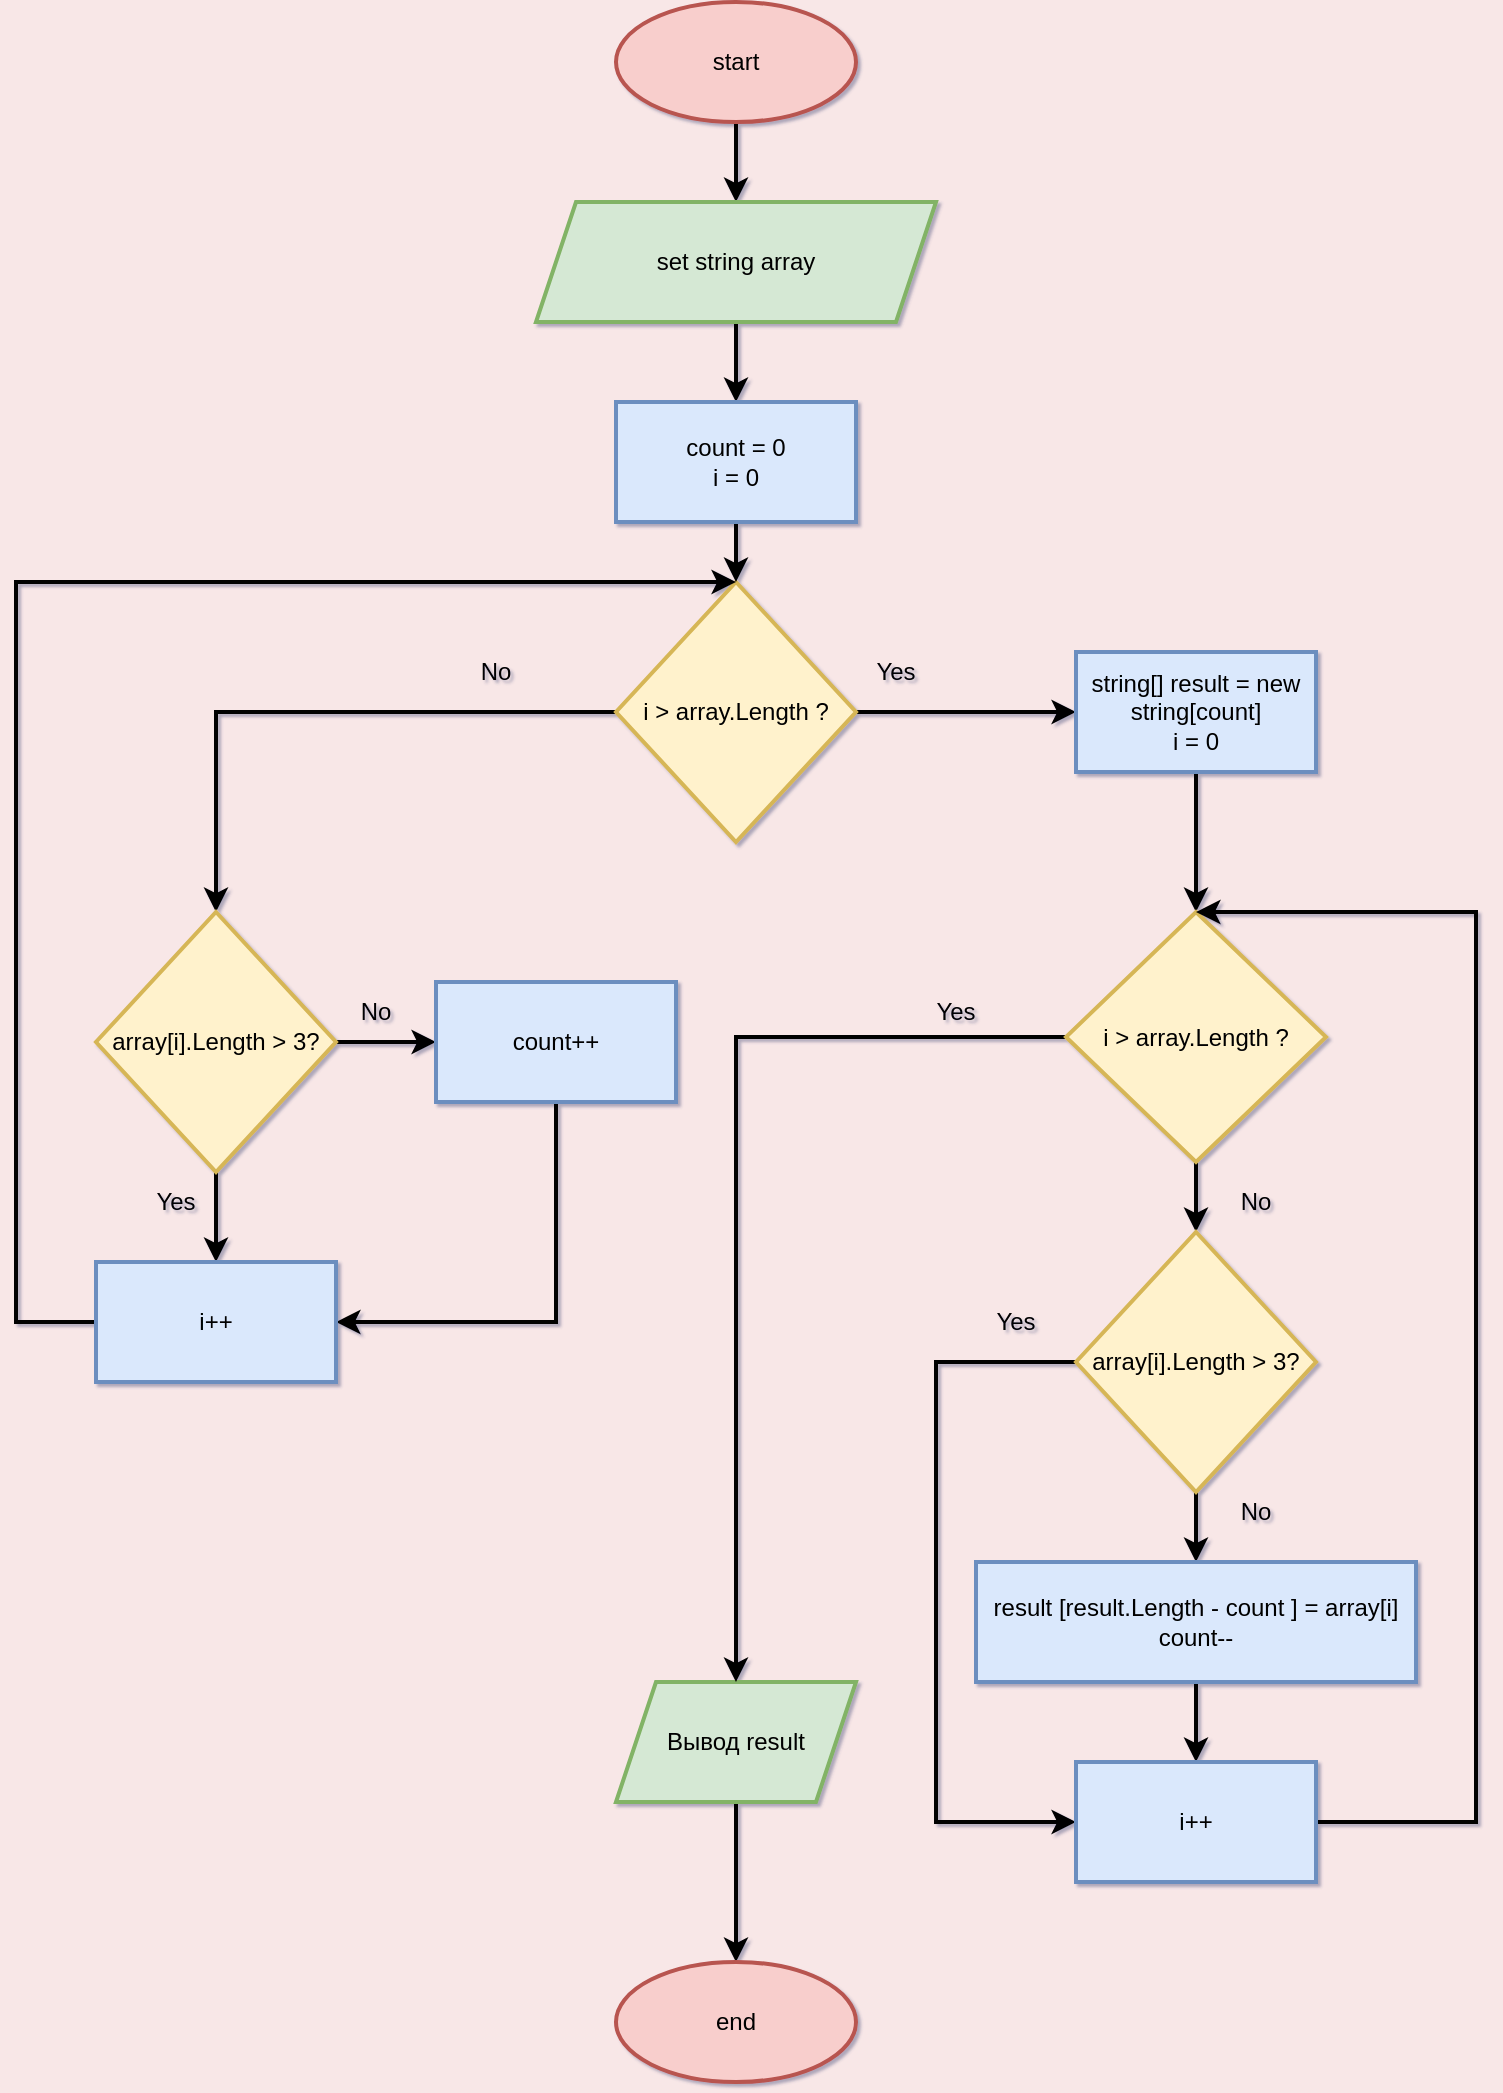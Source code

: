<mxfile version="16.5.1" type="device"><diagram id="Mbms43jZ40cxTjgrD5qh" name="Page-1"><mxGraphModel dx="1673" dy="1159" grid="1" gridSize="10" guides="1" tooltips="1" connect="1" arrows="1" fold="1" page="1" pageScale="1" pageWidth="1169" pageHeight="1654" background="#F8E7E7" math="0" shadow="1"><root><mxCell id="0"/><mxCell id="1" parent="0"/><mxCell id="27WwXomz8d9M7en5tvSo-1" style="edgeStyle=orthogonalEdgeStyle;rounded=0;orthogonalLoop=1;jettySize=auto;html=1;strokeWidth=2;" parent="1" source="27WwXomz8d9M7en5tvSo-2" target="27WwXomz8d9M7en5tvSo-4" edge="1"><mxGeometry relative="1" as="geometry"/></mxCell><mxCell id="27WwXomz8d9M7en5tvSo-2" value="start" style="ellipse;whiteSpace=wrap;html=1;strokeWidth=2;fillColor=#f8cecc;strokeColor=#b85450;" parent="1" vertex="1"><mxGeometry x="800" y="520" width="120" height="60" as="geometry"/></mxCell><mxCell id="27WwXomz8d9M7en5tvSo-3" value="" style="edgeStyle=orthogonalEdgeStyle;rounded=0;orthogonalLoop=1;jettySize=auto;html=1;strokeWidth=2;" parent="1" source="27WwXomz8d9M7en5tvSo-4" target="27WwXomz8d9M7en5tvSo-9" edge="1"><mxGeometry relative="1" as="geometry"/></mxCell><mxCell id="27WwXomz8d9M7en5tvSo-4" value="set string array" style="shape=parallelogram;perimeter=parallelogramPerimeter;whiteSpace=wrap;html=1;fixedSize=1;strokeWidth=2;fillColor=#d5e8d4;strokeColor=#82b366;" parent="1" vertex="1"><mxGeometry x="760" y="620" width="200" height="60" as="geometry"/></mxCell><mxCell id="27WwXomz8d9M7en5tvSo-5" value="" style="edgeStyle=orthogonalEdgeStyle;rounded=0;orthogonalLoop=1;jettySize=auto;html=1;strokeWidth=2;" parent="1" source="27WwXomz8d9M7en5tvSo-7" target="27WwXomz8d9M7en5tvSo-21" edge="1"><mxGeometry relative="1" as="geometry"/></mxCell><mxCell id="27WwXomz8d9M7en5tvSo-6" style="edgeStyle=orthogonalEdgeStyle;rounded=0;orthogonalLoop=1;jettySize=auto;html=1;exitX=0;exitY=0.5;exitDx=0;exitDy=0;entryX=0.5;entryY=0;entryDx=0;entryDy=0;strokeWidth=2;" parent="1" source="27WwXomz8d9M7en5tvSo-7" target="27WwXomz8d9M7en5tvSo-13" edge="1"><mxGeometry relative="1" as="geometry"/></mxCell><mxCell id="27WwXomz8d9M7en5tvSo-7" value="i &amp;gt; array.Length ?" style="rhombus;whiteSpace=wrap;html=1;strokeWidth=2;fillColor=#fff2cc;strokeColor=#d6b656;" parent="1" vertex="1"><mxGeometry x="800" y="810" width="120" height="130" as="geometry"/></mxCell><mxCell id="27WwXomz8d9M7en5tvSo-8" value="" style="edgeStyle=orthogonalEdgeStyle;rounded=0;orthogonalLoop=1;jettySize=auto;html=1;strokeWidth=2;" parent="1" source="27WwXomz8d9M7en5tvSo-9" target="27WwXomz8d9M7en5tvSo-7" edge="1"><mxGeometry relative="1" as="geometry"/></mxCell><mxCell id="27WwXomz8d9M7en5tvSo-9" value="count = 0&lt;br&gt;i = 0" style="rounded=0;whiteSpace=wrap;html=1;strokeWidth=2;fillColor=#dae8fc;strokeColor=#6c8ebf;" parent="1" vertex="1"><mxGeometry x="800" y="720" width="120" height="60" as="geometry"/></mxCell><mxCell id="27WwXomz8d9M7en5tvSo-10" value="No" style="text;html=1;strokeColor=none;fillColor=none;align=center;verticalAlign=middle;whiteSpace=wrap;rounded=0;strokeWidth=2;" parent="1" vertex="1"><mxGeometry x="710" y="840" width="60" height="30" as="geometry"/></mxCell><mxCell id="27WwXomz8d9M7en5tvSo-11" style="edgeStyle=orthogonalEdgeStyle;rounded=0;orthogonalLoop=1;jettySize=auto;html=1;entryX=0;entryY=0.5;entryDx=0;entryDy=0;strokeWidth=2;" parent="1" source="27WwXomz8d9M7en5tvSo-13" target="27WwXomz8d9M7en5tvSo-15" edge="1"><mxGeometry relative="1" as="geometry"/></mxCell><mxCell id="27WwXomz8d9M7en5tvSo-12" style="edgeStyle=orthogonalEdgeStyle;rounded=0;orthogonalLoop=1;jettySize=auto;html=1;exitX=0.5;exitY=1;exitDx=0;exitDy=0;strokeWidth=2;" parent="1" source="27WwXomz8d9M7en5tvSo-13" target="27WwXomz8d9M7en5tvSo-26" edge="1"><mxGeometry relative="1" as="geometry"/></mxCell><mxCell id="27WwXomz8d9M7en5tvSo-13" value="array[i].Length &amp;gt; 3?" style="rhombus;whiteSpace=wrap;html=1;strokeWidth=2;fillColor=#fff2cc;strokeColor=#d6b656;" parent="1" vertex="1"><mxGeometry x="540" y="975" width="120" height="130" as="geometry"/></mxCell><mxCell id="27WwXomz8d9M7en5tvSo-14" style="edgeStyle=orthogonalEdgeStyle;rounded=0;orthogonalLoop=1;jettySize=auto;html=1;exitX=0.5;exitY=1;exitDx=0;exitDy=0;entryX=1;entryY=0.5;entryDx=0;entryDy=0;strokeWidth=2;" parent="1" source="27WwXomz8d9M7en5tvSo-15" target="27WwXomz8d9M7en5tvSo-26" edge="1"><mxGeometry relative="1" as="geometry"/></mxCell><mxCell id="27WwXomz8d9M7en5tvSo-15" value="count++" style="whiteSpace=wrap;html=1;strokeWidth=2;fillColor=#dae8fc;strokeColor=#6c8ebf;" parent="1" vertex="1"><mxGeometry x="710" y="1010" width="120" height="60" as="geometry"/></mxCell><mxCell id="27WwXomz8d9M7en5tvSo-16" value="No" style="text;html=1;strokeColor=none;fillColor=none;align=center;verticalAlign=middle;whiteSpace=wrap;rounded=0;strokeWidth=2;" parent="1" vertex="1"><mxGeometry x="650" y="1010" width="60" height="30" as="geometry"/></mxCell><mxCell id="27WwXomz8d9M7en5tvSo-17" value="" style="edgeStyle=orthogonalEdgeStyle;rounded=0;orthogonalLoop=1;jettySize=auto;html=1;strokeWidth=2;" parent="1" source="27WwXomz8d9M7en5tvSo-18" target="27WwXomz8d9M7en5tvSo-19" edge="1"><mxGeometry relative="1" as="geometry"/></mxCell><mxCell id="27WwXomz8d9M7en5tvSo-18" value="Вывод result" style="shape=parallelogram;perimeter=parallelogramPerimeter;whiteSpace=wrap;html=1;fixedSize=1;strokeWidth=2;fillColor=#d5e8d4;strokeColor=#82b366;" parent="1" vertex="1"><mxGeometry x="800" y="1360" width="120" height="60" as="geometry"/></mxCell><mxCell id="27WwXomz8d9M7en5tvSo-19" value="end" style="ellipse;whiteSpace=wrap;html=1;fillColor=#f8cecc;strokeColor=#b85450;strokeWidth=2;" parent="1" vertex="1"><mxGeometry x="800" y="1500" width="120" height="60" as="geometry"/></mxCell><mxCell id="27WwXomz8d9M7en5tvSo-20" value="" style="edgeStyle=orthogonalEdgeStyle;rounded=0;orthogonalLoop=1;jettySize=auto;html=1;strokeWidth=2;" parent="1" source="27WwXomz8d9M7en5tvSo-21" target="27WwXomz8d9M7en5tvSo-24" edge="1"><mxGeometry relative="1" as="geometry"/></mxCell><mxCell id="27WwXomz8d9M7en5tvSo-21" value="string[] result = new string[count]&lt;br&gt;i = 0" style="whiteSpace=wrap;html=1;strokeWidth=2;fillColor=#dae8fc;strokeColor=#6c8ebf;" parent="1" vertex="1"><mxGeometry x="1030" y="845" width="120" height="60" as="geometry"/></mxCell><mxCell id="27WwXomz8d9M7en5tvSo-22" style="edgeStyle=orthogonalEdgeStyle;rounded=0;orthogonalLoop=1;jettySize=auto;html=1;strokeWidth=2;" parent="1" source="27WwXomz8d9M7en5tvSo-24" target="27WwXomz8d9M7en5tvSo-18" edge="1"><mxGeometry relative="1" as="geometry"/></mxCell><mxCell id="27WwXomz8d9M7en5tvSo-23" style="edgeStyle=orthogonalEdgeStyle;rounded=0;orthogonalLoop=1;jettySize=auto;html=1;exitX=0.5;exitY=1;exitDx=0;exitDy=0;strokeWidth=2;" parent="1" source="27WwXomz8d9M7en5tvSo-24" target="27WwXomz8d9M7en5tvSo-32" edge="1"><mxGeometry relative="1" as="geometry"/></mxCell><mxCell id="27WwXomz8d9M7en5tvSo-24" value="&lt;span&gt;i &amp;gt; array.Length ?&lt;/span&gt;" style="rhombus;whiteSpace=wrap;html=1;strokeWidth=2;fillColor=#fff2cc;strokeColor=#d6b656;" parent="1" vertex="1"><mxGeometry x="1025" y="975" width="130" height="125" as="geometry"/></mxCell><mxCell id="27WwXomz8d9M7en5tvSo-25" style="edgeStyle=orthogonalEdgeStyle;rounded=0;orthogonalLoop=1;jettySize=auto;html=1;entryX=0.5;entryY=0;entryDx=0;entryDy=0;strokeWidth=2;" parent="1" source="27WwXomz8d9M7en5tvSo-26" target="27WwXomz8d9M7en5tvSo-7" edge="1"><mxGeometry relative="1" as="geometry"><Array as="points"><mxPoint x="500" y="1180"/><mxPoint x="500" y="810"/></Array></mxGeometry></mxCell><mxCell id="27WwXomz8d9M7en5tvSo-26" value="i++" style="whiteSpace=wrap;html=1;strokeWidth=2;fillColor=#dae8fc;strokeColor=#6c8ebf;" parent="1" vertex="1"><mxGeometry x="540" y="1150" width="120" height="60" as="geometry"/></mxCell><mxCell id="27WwXomz8d9M7en5tvSo-27" value="Yes" style="text;html=1;strokeColor=none;fillColor=none;align=center;verticalAlign=middle;whiteSpace=wrap;rounded=0;strokeWidth=2;" parent="1" vertex="1"><mxGeometry x="550" y="1105" width="60" height="30" as="geometry"/></mxCell><mxCell id="27WwXomz8d9M7en5tvSo-28" value="Yes" style="text;html=1;strokeColor=none;fillColor=none;align=center;verticalAlign=middle;whiteSpace=wrap;rounded=0;strokeWidth=2;" parent="1" vertex="1"><mxGeometry x="910" y="840" width="60" height="30" as="geometry"/></mxCell><mxCell id="27WwXomz8d9M7en5tvSo-29" value="Yes" style="text;html=1;strokeColor=none;fillColor=none;align=center;verticalAlign=middle;whiteSpace=wrap;rounded=0;strokeWidth=2;" parent="1" vertex="1"><mxGeometry x="940" y="1010" width="60" height="30" as="geometry"/></mxCell><mxCell id="27WwXomz8d9M7en5tvSo-30" style="edgeStyle=orthogonalEdgeStyle;rounded=0;orthogonalLoop=1;jettySize=auto;html=1;entryX=0.5;entryY=0;entryDx=0;entryDy=0;strokeWidth=2;" parent="1" source="27WwXomz8d9M7en5tvSo-32" target="27WwXomz8d9M7en5tvSo-34" edge="1"><mxGeometry relative="1" as="geometry"/></mxCell><mxCell id="27WwXomz8d9M7en5tvSo-31" style="edgeStyle=orthogonalEdgeStyle;rounded=0;orthogonalLoop=1;jettySize=auto;html=1;entryX=0;entryY=0.5;entryDx=0;entryDy=0;strokeWidth=2;" parent="1" source="27WwXomz8d9M7en5tvSo-32" target="27WwXomz8d9M7en5tvSo-37" edge="1"><mxGeometry relative="1" as="geometry"><mxPoint x="954" y="1422" as="targetPoint"/><Array as="points"><mxPoint x="960" y="1200"/><mxPoint x="960" y="1430"/></Array></mxGeometry></mxCell><mxCell id="27WwXomz8d9M7en5tvSo-32" value="array[i].Length &amp;gt; 3?" style="rhombus;whiteSpace=wrap;html=1;strokeWidth=2;fillColor=#fff2cc;strokeColor=#d6b656;" parent="1" vertex="1"><mxGeometry x="1030" y="1135" width="120" height="130" as="geometry"/></mxCell><mxCell id="27WwXomz8d9M7en5tvSo-33" style="edgeStyle=orthogonalEdgeStyle;rounded=0;orthogonalLoop=1;jettySize=auto;html=1;exitX=0.5;exitY=1;exitDx=0;exitDy=0;entryX=0.5;entryY=0;entryDx=0;entryDy=0;strokeWidth=2;" parent="1" source="27WwXomz8d9M7en5tvSo-34" target="27WwXomz8d9M7en5tvSo-37" edge="1"><mxGeometry relative="1" as="geometry"/></mxCell><mxCell id="27WwXomz8d9M7en5tvSo-34" value="result [result.Length - count ] = array[i]&lt;br&gt;count--" style="whiteSpace=wrap;html=1;strokeWidth=2;fillColor=#dae8fc;strokeColor=#6c8ebf;" parent="1" vertex="1"><mxGeometry x="980" y="1300" width="220" height="60" as="geometry"/></mxCell><mxCell id="27WwXomz8d9M7en5tvSo-35" value="No" style="text;html=1;strokeColor=none;fillColor=none;align=center;verticalAlign=middle;whiteSpace=wrap;rounded=0;strokeWidth=2;" parent="1" vertex="1"><mxGeometry x="1090" y="1105" width="60" height="30" as="geometry"/></mxCell><mxCell id="27WwXomz8d9M7en5tvSo-36" style="edgeStyle=orthogonalEdgeStyle;rounded=0;orthogonalLoop=1;jettySize=auto;html=1;exitX=1;exitY=0.5;exitDx=0;exitDy=0;entryX=0.5;entryY=0;entryDx=0;entryDy=0;strokeWidth=2;" parent="1" source="27WwXomz8d9M7en5tvSo-37" target="27WwXomz8d9M7en5tvSo-24" edge="1"><mxGeometry relative="1" as="geometry"><Array as="points"><mxPoint x="1230" y="1430"/><mxPoint x="1230" y="975"/></Array></mxGeometry></mxCell><mxCell id="27WwXomz8d9M7en5tvSo-37" value="i++" style="whiteSpace=wrap;html=1;strokeWidth=2;fillColor=#dae8fc;strokeColor=#6c8ebf;" parent="1" vertex="1"><mxGeometry x="1030" y="1400" width="120" height="60" as="geometry"/></mxCell><mxCell id="27WwXomz8d9M7en5tvSo-38" value="No" style="text;html=1;strokeColor=none;fillColor=none;align=center;verticalAlign=middle;whiteSpace=wrap;rounded=0;strokeWidth=2;" parent="1" vertex="1"><mxGeometry x="1090" y="1260" width="60" height="30" as="geometry"/></mxCell><mxCell id="27WwXomz8d9M7en5tvSo-39" value="Yes" style="text;html=1;strokeColor=none;fillColor=none;align=center;verticalAlign=middle;whiteSpace=wrap;rounded=0;strokeWidth=2;" parent="1" vertex="1"><mxGeometry x="970" y="1165" width="60" height="30" as="geometry"/></mxCell></root></mxGraphModel></diagram></mxfile>
